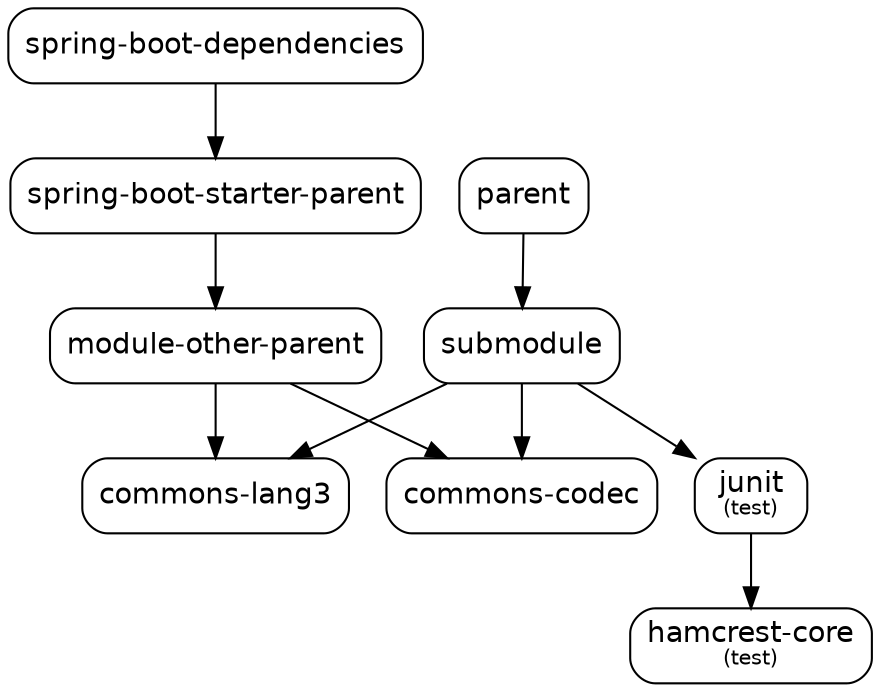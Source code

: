 digraph "parent" {
  node [shape="box",style="rounded",fontname="Helvetica",fontsize="14"]
  edge [fontsize="10",fontname="Helvetica"]

  // Node Definitions:
  "org.springframework.boot:spring-boot-starter-parent:pom:compile"[label=<spring-boot-starter-parent>]
  "org.springframework.boot:module-other-parent:jar:compile"[label=<module-other-parent>]
  "org.springframework.boot:spring-boot-dependencies:pom:compile"[label=<spring-boot-dependencies>]
  "com.github.ferstl:parent:pom:compile"[label=<parent>]
  "com.github.ferstl:submodule:jar:compile"[label=<submodule>]
  "commons-codec:commons-codec:jar:compile"[label=<commons-codec>]
  "org.apache.commons:commons-lang3:jar:compile"[label=<commons-lang3>]
  "junit:junit:jar:test"[label=<junit<font point-size="10"><br/>(test)</font>>]
  "org.hamcrest:hamcrest-core:jar:test"[label=<hamcrest-core<font point-size="10"><br/>(test)</font>>]

  // Edge Definitions:
  "org.springframework.boot:spring-boot-starter-parent:pom:compile" -> "org.springframework.boot:module-other-parent:jar:compile"
  "org.springframework.boot:spring-boot-dependencies:pom:compile" -> "org.springframework.boot:spring-boot-starter-parent:pom:compile"
  "com.github.ferstl:parent:pom:compile" -> "com.github.ferstl:submodule:jar:compile"
  "org.springframework.boot:module-other-parent:jar:compile" -> "commons-codec:commons-codec:jar:compile"
  "org.springframework.boot:module-other-parent:jar:compile" -> "org.apache.commons:commons-lang3:jar:compile"
  "com.github.ferstl:submodule:jar:compile" -> "commons-codec:commons-codec:jar:compile"
  "com.github.ferstl:submodule:jar:compile" -> "org.apache.commons:commons-lang3:jar:compile"
  "junit:junit:jar:test" -> "org.hamcrest:hamcrest-core:jar:test"
  "com.github.ferstl:submodule:jar:compile" -> "junit:junit:jar:test"
}
